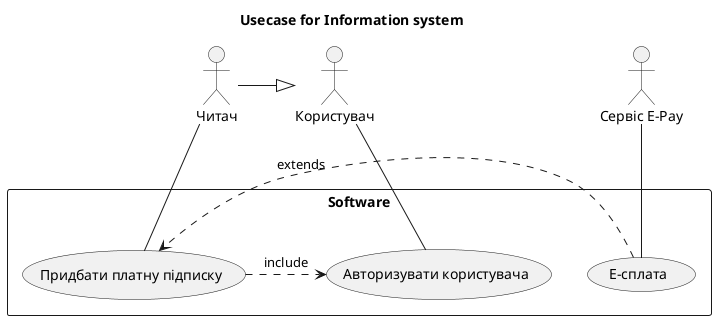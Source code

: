 @startuml

title Usecase for Information system

' left to right direction

actor Користувач
actor Читач
actor :Сервіс Е-Pay:

Читач -|> Користувач 

rectangle Software {

    usecase (E-сплата)
    usecase (Авторизувати користувача)
    usecase (Придбати платну підписку)
    
    (Придбати платну підписку) .> (Авторизувати користувача) : include
    (E-сплата) .> (Придбати платну підписку) : extends

    Користувач -- (Авторизувати користувача)
    Читач -- (Придбати платну підписку)
    :Сервіс Е-Pay: -- (E-сплата)

}

@enduml
